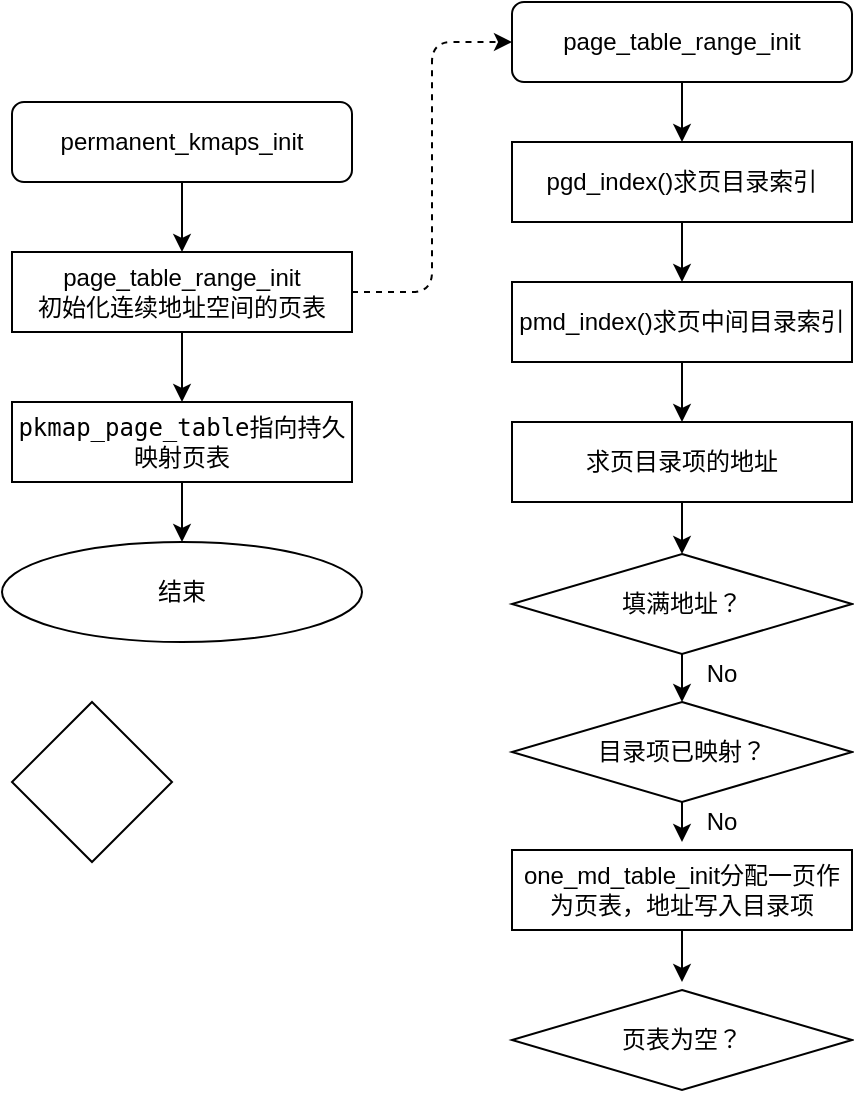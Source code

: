 <mxfile version="10.6.7" type="device"><diagram id="XzfbyWGcJtJm_2T2VaeX" name="Page-1"><mxGraphModel dx="840" dy="487" grid="1" gridSize="10" guides="1" tooltips="1" connect="1" arrows="1" fold="1" page="1" pageScale="1" pageWidth="827" pageHeight="1169" math="0" shadow="0"><root><mxCell id="0"/><mxCell id="1" parent="0"/><mxCell id="VTjy4kg1gjB_sLUbdvU4-7" style="edgeStyle=orthogonalEdgeStyle;rounded=0;orthogonalLoop=1;jettySize=auto;html=1;exitX=0.5;exitY=1;exitDx=0;exitDy=0;entryX=0.5;entryY=0;entryDx=0;entryDy=0;" edge="1" parent="1" source="VTjy4kg1gjB_sLUbdvU4-1" target="VTjy4kg1gjB_sLUbdvU4-4"><mxGeometry relative="1" as="geometry"/></mxCell><mxCell id="VTjy4kg1gjB_sLUbdvU4-1" value="permanent_kmaps_init" style="rounded=1;whiteSpace=wrap;html=1;" vertex="1" parent="1"><mxGeometry x="270" y="90" width="170" height="40" as="geometry"/></mxCell><mxCell id="VTjy4kg1gjB_sLUbdvU4-8" style="edgeStyle=orthogonalEdgeStyle;rounded=0;orthogonalLoop=1;jettySize=auto;html=1;exitX=0.5;exitY=1;exitDx=0;exitDy=0;entryX=0.5;entryY=0;entryDx=0;entryDy=0;" edge="1" parent="1" source="VTjy4kg1gjB_sLUbdvU4-4" target="VTjy4kg1gjB_sLUbdvU4-5"><mxGeometry relative="1" as="geometry"/></mxCell><mxCell id="VTjy4kg1gjB_sLUbdvU4-15" style="edgeStyle=orthogonalEdgeStyle;orthogonalLoop=1;jettySize=auto;html=1;exitX=1;exitY=0.5;exitDx=0;exitDy=0;entryX=0;entryY=0.5;entryDx=0;entryDy=0;rounded=1;dashed=1;" edge="1" parent="1" source="VTjy4kg1gjB_sLUbdvU4-4" target="VTjy4kg1gjB_sLUbdvU4-11"><mxGeometry relative="1" as="geometry"/></mxCell><mxCell id="VTjy4kg1gjB_sLUbdvU4-4" value="&lt;div&gt;&lt;span&gt;page_table_range_init&lt;br&gt;初始化连续地址空间的页表&lt;/span&gt;&lt;/div&gt;" style="rounded=0;whiteSpace=wrap;html=1;" vertex="1" parent="1"><mxGeometry x="270" y="165" width="170" height="40" as="geometry"/></mxCell><mxCell id="VTjy4kg1gjB_sLUbdvU4-9" style="edgeStyle=orthogonalEdgeStyle;rounded=0;orthogonalLoop=1;jettySize=auto;html=1;exitX=0.5;exitY=1;exitDx=0;exitDy=0;entryX=0.5;entryY=0;entryDx=0;entryDy=0;" edge="1" parent="1" source="VTjy4kg1gjB_sLUbdvU4-5" target="VTjy4kg1gjB_sLUbdvU4-6"><mxGeometry relative="1" as="geometry"/></mxCell><mxCell id="VTjy4kg1gjB_sLUbdvU4-5" value="&lt;font face=&quot;monospace&quot;&gt;&lt;span style=&quot;white-space: pre&quot;&gt;pkmap_page_table指向持久&lt;br/&gt;映射页表&lt;br/&gt;&lt;/span&gt;&lt;/font&gt;" style="rounded=0;whiteSpace=wrap;html=1;" vertex="1" parent="1"><mxGeometry x="270" y="240" width="170" height="40" as="geometry"/></mxCell><mxCell id="VTjy4kg1gjB_sLUbdvU4-6" value="结束" style="ellipse;whiteSpace=wrap;html=1;" vertex="1" parent="1"><mxGeometry x="265" y="310" width="180" height="50" as="geometry"/></mxCell><mxCell id="VTjy4kg1gjB_sLUbdvU4-16" style="edgeStyle=orthogonalEdgeStyle;rounded=0;orthogonalLoop=1;jettySize=auto;html=1;exitX=0.5;exitY=1;exitDx=0;exitDy=0;entryX=0.5;entryY=0;entryDx=0;entryDy=0;" edge="1" parent="1" source="VTjy4kg1gjB_sLUbdvU4-11" target="VTjy4kg1gjB_sLUbdvU4-12"><mxGeometry relative="1" as="geometry"/></mxCell><mxCell id="VTjy4kg1gjB_sLUbdvU4-11" value="&lt;span&gt;page_table_range_init&lt;br&gt;&lt;/span&gt;" style="rounded=1;whiteSpace=wrap;html=1;" vertex="1" parent="1"><mxGeometry x="520" y="40" width="170" height="40" as="geometry"/></mxCell><mxCell id="VTjy4kg1gjB_sLUbdvU4-17" style="edgeStyle=orthogonalEdgeStyle;rounded=0;orthogonalLoop=1;jettySize=auto;html=1;exitX=0.5;exitY=1;exitDx=0;exitDy=0;entryX=0.5;entryY=0;entryDx=0;entryDy=0;" edge="1" parent="1" source="VTjy4kg1gjB_sLUbdvU4-12" target="VTjy4kg1gjB_sLUbdvU4-13"><mxGeometry relative="1" as="geometry"/></mxCell><mxCell id="VTjy4kg1gjB_sLUbdvU4-12" value="pgd_index()求页目录索引" style="rounded=0;whiteSpace=wrap;html=1;" vertex="1" parent="1"><mxGeometry x="520" y="110" width="170" height="40" as="geometry"/></mxCell><mxCell id="VTjy4kg1gjB_sLUbdvU4-18" style="edgeStyle=orthogonalEdgeStyle;rounded=0;orthogonalLoop=1;jettySize=auto;html=1;exitX=0.5;exitY=1;exitDx=0;exitDy=0;entryX=0.5;entryY=0;entryDx=0;entryDy=0;" edge="1" parent="1" source="VTjy4kg1gjB_sLUbdvU4-13" target="VTjy4kg1gjB_sLUbdvU4-14"><mxGeometry relative="1" as="geometry"/></mxCell><mxCell id="VTjy4kg1gjB_sLUbdvU4-13" value="pmd_index()求页中间目录索引" style="rounded=0;whiteSpace=wrap;html=1;" vertex="1" parent="1"><mxGeometry x="520" y="180" width="170" height="40" as="geometry"/></mxCell><mxCell id="VTjy4kg1gjB_sLUbdvU4-29" style="edgeStyle=orthogonalEdgeStyle;rounded=0;orthogonalLoop=1;jettySize=auto;html=1;exitX=0.5;exitY=1;exitDx=0;exitDy=0;entryX=0.5;entryY=0;entryDx=0;entryDy=0;" edge="1" parent="1" source="VTjy4kg1gjB_sLUbdvU4-14" target="VTjy4kg1gjB_sLUbdvU4-20"><mxGeometry relative="1" as="geometry"/></mxCell><mxCell id="VTjy4kg1gjB_sLUbdvU4-14" value="求页目录项的地址" style="rounded=0;whiteSpace=wrap;html=1;" vertex="1" parent="1"><mxGeometry x="520" y="250" width="170" height="40" as="geometry"/></mxCell><mxCell id="VTjy4kg1gjB_sLUbdvU4-27" style="edgeStyle=orthogonalEdgeStyle;rounded=0;orthogonalLoop=1;jettySize=auto;html=1;exitX=0.5;exitY=1;exitDx=0;exitDy=0;entryX=0.5;entryY=0;entryDx=0;entryDy=0;" edge="1" parent="1" source="VTjy4kg1gjB_sLUbdvU4-20" target="VTjy4kg1gjB_sLUbdvU4-22"><mxGeometry relative="1" as="geometry"/></mxCell><mxCell id="VTjy4kg1gjB_sLUbdvU4-20" value="填满地址？" style="rhombus;whiteSpace=wrap;html=1;" vertex="1" parent="1"><mxGeometry x="520" y="316" width="170" height="50" as="geometry"/></mxCell><mxCell id="VTjy4kg1gjB_sLUbdvU4-21" value="" style="rhombus;whiteSpace=wrap;html=1;" vertex="1" parent="1"><mxGeometry x="270" y="390" width="80" height="80" as="geometry"/></mxCell><mxCell id="VTjy4kg1gjB_sLUbdvU4-25" style="edgeStyle=orthogonalEdgeStyle;rounded=0;orthogonalLoop=1;jettySize=auto;html=1;exitX=0.5;exitY=1;exitDx=0;exitDy=0;" edge="1" parent="1" source="VTjy4kg1gjB_sLUbdvU4-22"><mxGeometry relative="1" as="geometry"><mxPoint x="605" y="460" as="targetPoint"/></mxGeometry></mxCell><mxCell id="VTjy4kg1gjB_sLUbdvU4-22" value="目录项已映射？" style="rhombus;whiteSpace=wrap;html=1;" vertex="1" parent="1"><mxGeometry x="520" y="390" width="170" height="50" as="geometry"/></mxCell><mxCell id="VTjy4kg1gjB_sLUbdvU4-31" style="edgeStyle=orthogonalEdgeStyle;rounded=0;orthogonalLoop=1;jettySize=auto;html=1;exitX=0.5;exitY=1;exitDx=0;exitDy=0;" edge="1" parent="1" source="VTjy4kg1gjB_sLUbdvU4-23"><mxGeometry relative="1" as="geometry"><mxPoint x="605" y="530" as="targetPoint"/></mxGeometry></mxCell><mxCell id="VTjy4kg1gjB_sLUbdvU4-23" value="&lt;div&gt;&lt;span&gt;one_md_table_init分配一页作为页表，地址写入目录项&lt;/span&gt;&lt;/div&gt;" style="rounded=0;whiteSpace=wrap;html=1;" vertex="1" parent="1"><mxGeometry x="520" y="464" width="170" height="40" as="geometry"/></mxCell><mxCell id="VTjy4kg1gjB_sLUbdvU4-26" value="No" style="text;html=1;strokeColor=none;fillColor=none;align=center;verticalAlign=middle;whiteSpace=wrap;rounded=0;" vertex="1" parent="1"><mxGeometry x="605" y="440" width="40" height="20" as="geometry"/></mxCell><mxCell id="VTjy4kg1gjB_sLUbdvU4-28" value="No" style="text;html=1;strokeColor=none;fillColor=none;align=center;verticalAlign=middle;whiteSpace=wrap;rounded=0;" vertex="1" parent="1"><mxGeometry x="605" y="366" width="40" height="20" as="geometry"/></mxCell><mxCell id="VTjy4kg1gjB_sLUbdvU4-30" value="页表为空？" style="rhombus;whiteSpace=wrap;html=1;" vertex="1" parent="1"><mxGeometry x="520" y="534" width="170" height="50" as="geometry"/></mxCell></root></mxGraphModel></diagram></mxfile>